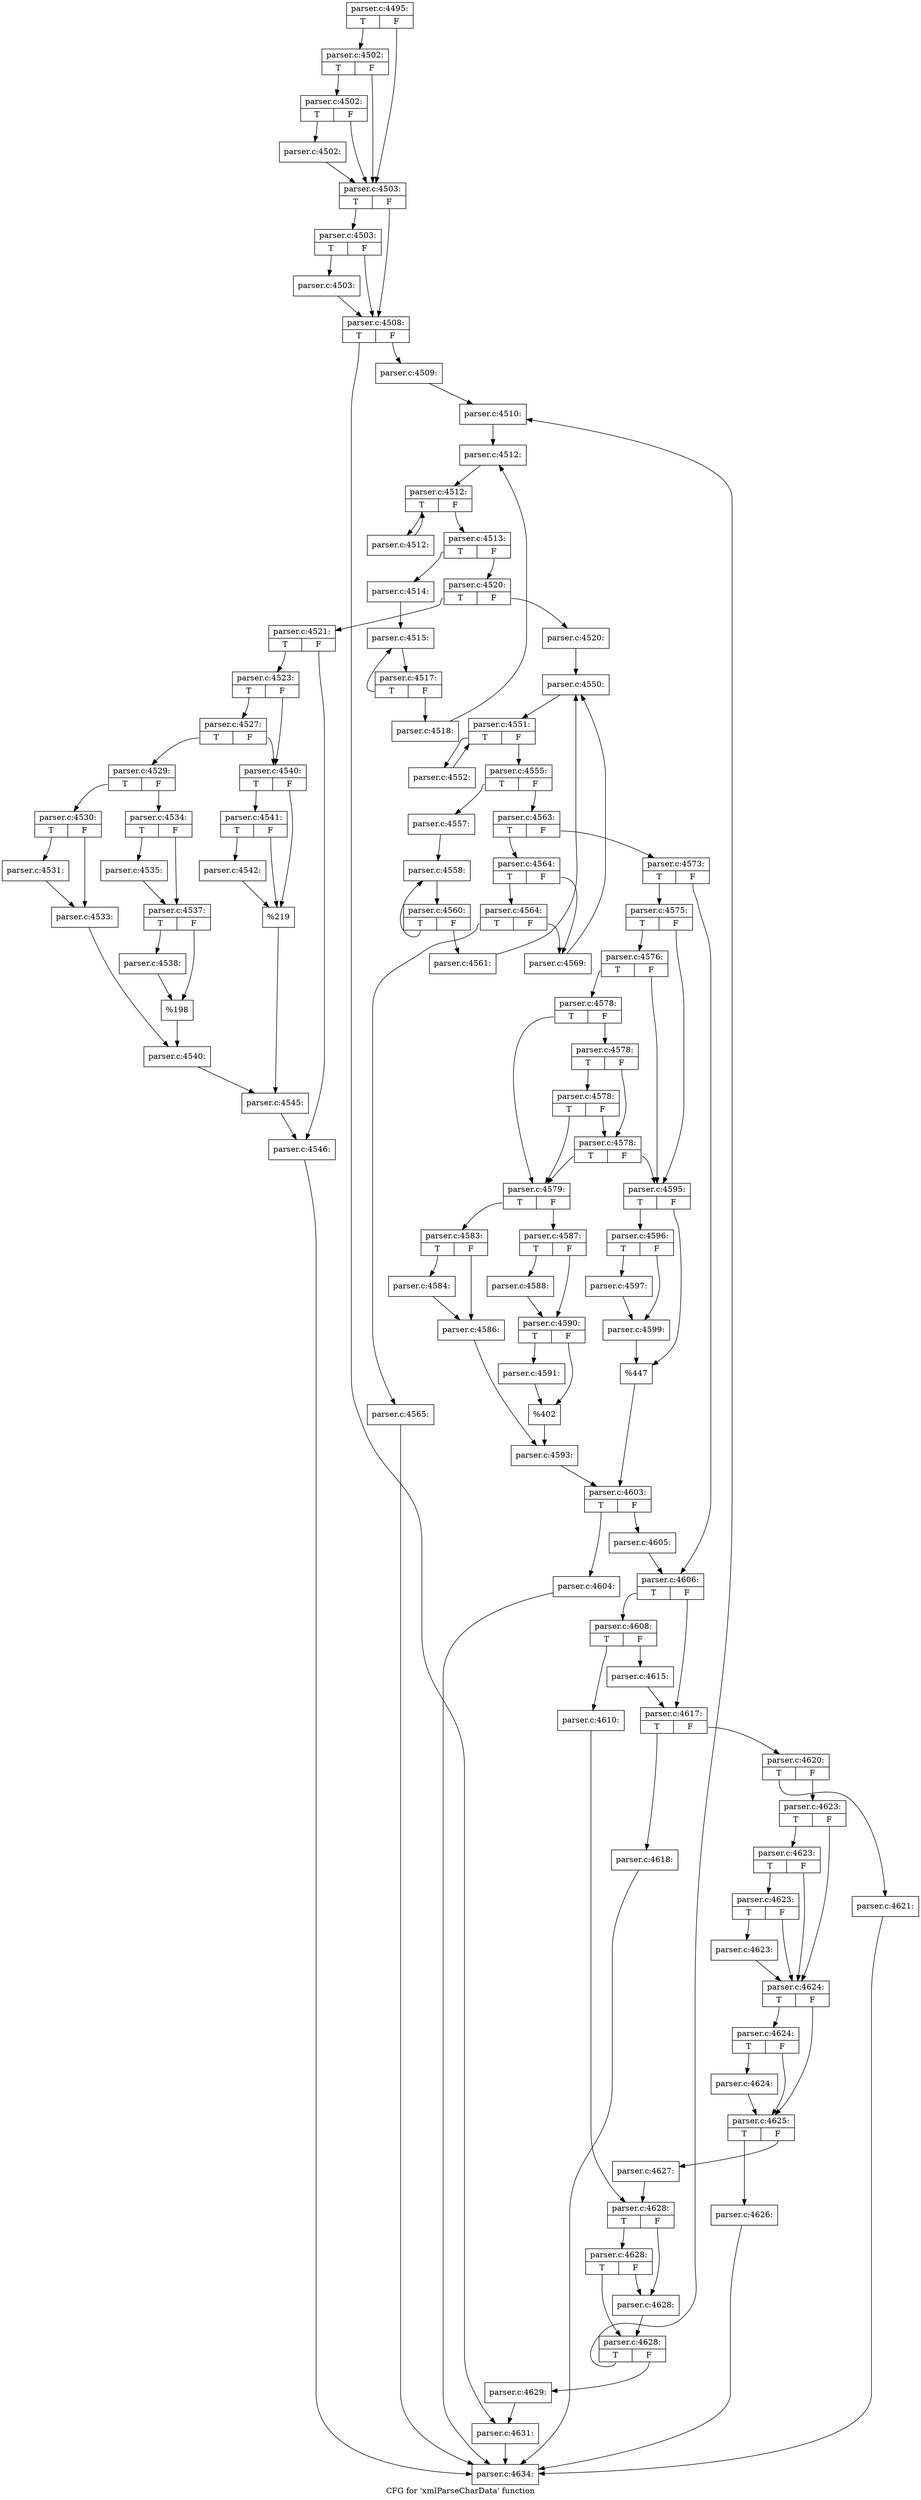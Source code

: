 digraph "CFG for 'xmlParseCharData' function" {
	label="CFG for 'xmlParseCharData' function";

	Node0x5916f80 [shape=record,label="{parser.c:4495:|{<s0>T|<s1>F}}"];
	Node0x5916f80:s0 -> Node0x5918f20;
	Node0x5916f80:s1 -> Node0x5918e50;
	Node0x5918f20 [shape=record,label="{parser.c:4502:|{<s0>T|<s1>F}}"];
	Node0x5918f20:s0 -> Node0x5918ea0;
	Node0x5918f20:s1 -> Node0x5918e50;
	Node0x5918ea0 [shape=record,label="{parser.c:4502:|{<s0>T|<s1>F}}"];
	Node0x5918ea0:s0 -> Node0x5918e00;
	Node0x5918ea0:s1 -> Node0x5918e50;
	Node0x5918e00 [shape=record,label="{parser.c:4502:}"];
	Node0x5918e00 -> Node0x5918e50;
	Node0x5918e50 [shape=record,label="{parser.c:4503:|{<s0>T|<s1>F}}"];
	Node0x5918e50:s0 -> Node0x591a260;
	Node0x5918e50:s1 -> Node0x591a210;
	Node0x591a260 [shape=record,label="{parser.c:4503:|{<s0>T|<s1>F}}"];
	Node0x591a260:s0 -> Node0x591a1c0;
	Node0x591a260:s1 -> Node0x591a210;
	Node0x591a1c0 [shape=record,label="{parser.c:4503:}"];
	Node0x591a1c0 -> Node0x591a210;
	Node0x591a210 [shape=record,label="{parser.c:4508:|{<s0>T|<s1>F}}"];
	Node0x591a210:s0 -> Node0x591aea0;
	Node0x591a210:s1 -> Node0x591ae50;
	Node0x591ae50 [shape=record,label="{parser.c:4509:}"];
	Node0x591ae50 -> Node0x591b5a0;
	Node0x591b5a0 [shape=record,label="{parser.c:4510:}"];
	Node0x591b5a0 -> Node0x591b660;
	Node0x591b660 [shape=record,label="{parser.c:4512:}"];
	Node0x591b660 -> Node0x591c040;
	Node0x591c040 [shape=record,label="{parser.c:4512:|{<s0>T|<s1>F}}"];
	Node0x591c040:s0 -> Node0x591c4f0;
	Node0x591c040:s1 -> Node0x591c260;
	Node0x591c4f0 [shape=record,label="{parser.c:4512:}"];
	Node0x591c4f0 -> Node0x591c040;
	Node0x591c260 [shape=record,label="{parser.c:4513:|{<s0>T|<s1>F}}"];
	Node0x591c260:s0 -> Node0x591cc80;
	Node0x591c260:s1 -> Node0x591ccd0;
	Node0x591cc80 [shape=record,label="{parser.c:4514:}"];
	Node0x591cc80 -> Node0x591d1b0;
	Node0x591d1b0 [shape=record,label="{parser.c:4515:}"];
	Node0x591d1b0 -> Node0x591d160;
	Node0x591d160 [shape=record,label="{parser.c:4517:|{<s0>T|<s1>F}}"];
	Node0x591d160:s0 -> Node0x591d1b0;
	Node0x591d160:s1 -> Node0x591d110;
	Node0x591d110 [shape=record,label="{parser.c:4518:}"];
	Node0x591d110 -> Node0x591b660;
	Node0x591ccd0 [shape=record,label="{parser.c:4520:|{<s0>T|<s1>F}}"];
	Node0x591ccd0:s0 -> Node0x591e1b0;
	Node0x591ccd0:s1 -> Node0x591e200;
	Node0x591e1b0 [shape=record,label="{parser.c:4521:|{<s0>T|<s1>F}}"];
	Node0x591e1b0:s0 -> Node0x591ec80;
	Node0x591e1b0:s1 -> Node0x591ecd0;
	Node0x591ec80 [shape=record,label="{parser.c:4523:|{<s0>T|<s1>F}}"];
	Node0x591ec80:s0 -> Node0x581d490;
	Node0x591ec80:s1 -> Node0x581d440;
	Node0x581d490 [shape=record,label="{parser.c:4527:|{<s0>T|<s1>F}}"];
	Node0x581d490:s0 -> Node0x581d3a0;
	Node0x581d490:s1 -> Node0x581d440;
	Node0x581d3a0 [shape=record,label="{parser.c:4529:|{<s0>T|<s1>F}}"];
	Node0x581d3a0:s0 -> Node0x5921770;
	Node0x581d3a0:s1 -> Node0x5921810;
	Node0x5921770 [shape=record,label="{parser.c:4530:|{<s0>T|<s1>F}}"];
	Node0x5921770:s0 -> Node0x5922170;
	Node0x5921770:s1 -> Node0x59224a0;
	Node0x5922170 [shape=record,label="{parser.c:4531:}"];
	Node0x5922170 -> Node0x59224a0;
	Node0x59224a0 [shape=record,label="{parser.c:4533:}"];
	Node0x59224a0 -> Node0x59217c0;
	Node0x5921810 [shape=record,label="{parser.c:4534:|{<s0>T|<s1>F}}"];
	Node0x5921810:s0 -> Node0x5923190;
	Node0x5921810:s1 -> Node0x59231e0;
	Node0x5923190 [shape=record,label="{parser.c:4535:}"];
	Node0x5923190 -> Node0x59231e0;
	Node0x59231e0 [shape=record,label="{parser.c:4537:|{<s0>T|<s1>F}}"];
	Node0x59231e0:s0 -> Node0x5923e10;
	Node0x59231e0:s1 -> Node0x5923e60;
	Node0x5923e10 [shape=record,label="{parser.c:4538:}"];
	Node0x5923e10 -> Node0x5923e60;
	Node0x5923e60 [shape=record,label="{%198}"];
	Node0x5923e60 -> Node0x59217c0;
	Node0x59217c0 [shape=record,label="{parser.c:4540:}"];
	Node0x59217c0 -> Node0x581d3f0;
	Node0x581d440 [shape=record,label="{parser.c:4540:|{<s0>T|<s1>F}}"];
	Node0x581d440:s0 -> Node0x5924910;
	Node0x581d440:s1 -> Node0x59248c0;
	Node0x5924910 [shape=record,label="{parser.c:4541:|{<s0>T|<s1>F}}"];
	Node0x5924910:s0 -> Node0x5924870;
	Node0x5924910:s1 -> Node0x59248c0;
	Node0x5924870 [shape=record,label="{parser.c:4542:}"];
	Node0x5924870 -> Node0x59248c0;
	Node0x59248c0 [shape=record,label="{%219}"];
	Node0x59248c0 -> Node0x581d3f0;
	Node0x581d3f0 [shape=record,label="{parser.c:4545:}"];
	Node0x581d3f0 -> Node0x591ecd0;
	Node0x591ecd0 [shape=record,label="{parser.c:4546:}"];
	Node0x591ecd0 -> Node0x59172b0;
	Node0x591e200 [shape=record,label="{parser.c:4520:}"];
	Node0x591e200 -> Node0x5925bd0;
	Node0x5925bd0 [shape=record,label="{parser.c:4550:}"];
	Node0x5925bd0 -> Node0x5926080;
	Node0x5926080 [shape=record,label="{parser.c:4551:|{<s0>T|<s1>F}}"];
	Node0x5926080:s0 -> Node0x57e6b70;
	Node0x5926080:s1 -> Node0x5926260;
	Node0x57e6b70 [shape=record,label="{parser.c:4552:}"];
	Node0x57e6b70 -> Node0x5926080;
	Node0x5926260 [shape=record,label="{parser.c:4555:|{<s0>T|<s1>F}}"];
	Node0x5926260:s0 -> Node0x5926e60;
	Node0x5926260:s1 -> Node0x5926eb0;
	Node0x5926e60 [shape=record,label="{parser.c:4557:}"];
	Node0x5926e60 -> Node0x5927390;
	Node0x5927390 [shape=record,label="{parser.c:4558:}"];
	Node0x5927390 -> Node0x5927340;
	Node0x5927340 [shape=record,label="{parser.c:4560:|{<s0>T|<s1>F}}"];
	Node0x5927340:s0 -> Node0x5927390;
	Node0x5927340:s1 -> Node0x59272f0;
	Node0x59272f0 [shape=record,label="{parser.c:4561:}"];
	Node0x59272f0 -> Node0x5925bd0;
	Node0x5926eb0 [shape=record,label="{parser.c:4563:|{<s0>T|<s1>F}}"];
	Node0x5926eb0:s0 -> Node0x5928390;
	Node0x5926eb0:s1 -> Node0x59283e0;
	Node0x5928390 [shape=record,label="{parser.c:4564:|{<s0>T|<s1>F}}"];
	Node0x5928390:s0 -> Node0x5928970;
	Node0x5928390:s1 -> Node0x5928920;
	Node0x5928970 [shape=record,label="{parser.c:4564:|{<s0>T|<s1>F}}"];
	Node0x5928970:s0 -> Node0x59288d0;
	Node0x5928970:s1 -> Node0x5928920;
	Node0x59288d0 [shape=record,label="{parser.c:4565:}"];
	Node0x59288d0 -> Node0x59172b0;
	Node0x5928920 [shape=record,label="{parser.c:4569:}"];
	Node0x5928920 -> Node0x5925bd0;
	Node0x59283e0 [shape=record,label="{parser.c:4573:|{<s0>T|<s1>F}}"];
	Node0x59283e0:s0 -> Node0x592a620;
	Node0x59283e0:s1 -> Node0x592a670;
	Node0x592a620 [shape=record,label="{parser.c:4575:|{<s0>T|<s1>F}}"];
	Node0x592a620:s0 -> Node0x592aba0;
	Node0x592a620:s1 -> Node0x592aad0;
	Node0x592aba0 [shape=record,label="{parser.c:4576:|{<s0>T|<s1>F}}"];
	Node0x592aba0:s0 -> Node0x592ab20;
	Node0x592aba0:s1 -> Node0x592aad0;
	Node0x592ab20 [shape=record,label="{parser.c:4578:|{<s0>T|<s1>F}}"];
	Node0x592ab20:s0 -> Node0x592aa30;
	Node0x592ab20:s1 -> Node0x592b6f0;
	Node0x592b6f0 [shape=record,label="{parser.c:4578:|{<s0>T|<s1>F}}"];
	Node0x592b6f0:s0 -> Node0x592bb70;
	Node0x592b6f0:s1 -> Node0x592b670;
	Node0x592bb70 [shape=record,label="{parser.c:4578:|{<s0>T|<s1>F}}"];
	Node0x592bb70:s0 -> Node0x592aa30;
	Node0x592bb70:s1 -> Node0x592b670;
	Node0x592b670 [shape=record,label="{parser.c:4578:|{<s0>T|<s1>F}}"];
	Node0x592b670:s0 -> Node0x592aa30;
	Node0x592b670:s1 -> Node0x592aad0;
	Node0x592aa30 [shape=record,label="{parser.c:4579:|{<s0>T|<s1>F}}"];
	Node0x592aa30:s0 -> Node0x592d310;
	Node0x592aa30:s1 -> Node0x592d3b0;
	Node0x592d310 [shape=record,label="{parser.c:4583:|{<s0>T|<s1>F}}"];
	Node0x592d310:s0 -> Node0x592d900;
	Node0x592d310:s1 -> Node0x592d950;
	Node0x592d900 [shape=record,label="{parser.c:4584:}"];
	Node0x592d900 -> Node0x592d950;
	Node0x592d950 [shape=record,label="{parser.c:4586:}"];
	Node0x592d950 -> Node0x592d360;
	Node0x592d3b0 [shape=record,label="{parser.c:4587:|{<s0>T|<s1>F}}"];
	Node0x592d3b0:s0 -> Node0x592e6f0;
	Node0x592d3b0:s1 -> Node0x592e740;
	Node0x592e6f0 [shape=record,label="{parser.c:4588:}"];
	Node0x592e6f0 -> Node0x592e740;
	Node0x592e740 [shape=record,label="{parser.c:4590:|{<s0>T|<s1>F}}"];
	Node0x592e740:s0 -> Node0x592f3b0;
	Node0x592e740:s1 -> Node0x592f400;
	Node0x592f3b0 [shape=record,label="{parser.c:4591:}"];
	Node0x592f3b0 -> Node0x592f400;
	Node0x592f400 [shape=record,label="{%402}"];
	Node0x592f400 -> Node0x592d360;
	Node0x592d360 [shape=record,label="{parser.c:4593:}"];
	Node0x592d360 -> Node0x592aa80;
	Node0x592aad0 [shape=record,label="{parser.c:4595:|{<s0>T|<s1>F}}"];
	Node0x592aad0:s0 -> Node0x59305f0;
	Node0x592aad0:s1 -> Node0x5930640;
	Node0x59305f0 [shape=record,label="{parser.c:4596:|{<s0>T|<s1>F}}"];
	Node0x59305f0:s0 -> Node0x5930b30;
	Node0x59305f0:s1 -> Node0x5930b80;
	Node0x5930b30 [shape=record,label="{parser.c:4597:}"];
	Node0x5930b30 -> Node0x5930b80;
	Node0x5930b80 [shape=record,label="{parser.c:4599:}"];
	Node0x5930b80 -> Node0x5930640;
	Node0x5930640 [shape=record,label="{%447}"];
	Node0x5930640 -> Node0x592aa80;
	Node0x592aa80 [shape=record,label="{parser.c:4603:|{<s0>T|<s1>F}}"];
	Node0x592aa80:s0 -> Node0x5932340;
	Node0x592aa80:s1 -> Node0x5932390;
	Node0x5932340 [shape=record,label="{parser.c:4604:}"];
	Node0x5932340 -> Node0x59172b0;
	Node0x5932390 [shape=record,label="{parser.c:4605:}"];
	Node0x5932390 -> Node0x592a670;
	Node0x592a670 [shape=record,label="{parser.c:4606:|{<s0>T|<s1>F}}"];
	Node0x592a670:s0 -> Node0x5932d30;
	Node0x592a670:s1 -> Node0x5932d80;
	Node0x5932d30 [shape=record,label="{parser.c:4608:|{<s0>T|<s1>F}}"];
	Node0x5932d30:s0 -> Node0x59333a0;
	Node0x5932d30:s1 -> Node0x59333f0;
	Node0x59333a0 [shape=record,label="{parser.c:4610:}"];
	Node0x59333a0 -> Node0x591b550;
	Node0x59333f0 [shape=record,label="{parser.c:4615:}"];
	Node0x59333f0 -> Node0x5932d80;
	Node0x5932d80 [shape=record,label="{parser.c:4617:|{<s0>T|<s1>F}}"];
	Node0x5932d80:s0 -> Node0x5934950;
	Node0x5932d80:s1 -> Node0x59349a0;
	Node0x5934950 [shape=record,label="{parser.c:4618:}"];
	Node0x5934950 -> Node0x59172b0;
	Node0x59349a0 [shape=record,label="{parser.c:4620:|{<s0>T|<s1>F}}"];
	Node0x59349a0:s0 -> Node0x5934f10;
	Node0x59349a0:s1 -> Node0x5934f60;
	Node0x5934f10 [shape=record,label="{parser.c:4621:}"];
	Node0x5934f10 -> Node0x59172b0;
	Node0x5934f60 [shape=record,label="{parser.c:4623:|{<s0>T|<s1>F}}"];
	Node0x5934f60:s0 -> Node0x59355c0;
	Node0x5934f60:s1 -> Node0x59354f0;
	Node0x59355c0 [shape=record,label="{parser.c:4623:|{<s0>T|<s1>F}}"];
	Node0x59355c0:s0 -> Node0x5935540;
	Node0x59355c0:s1 -> Node0x59354f0;
	Node0x5935540 [shape=record,label="{parser.c:4623:|{<s0>T|<s1>F}}"];
	Node0x5935540:s0 -> Node0x59354a0;
	Node0x5935540:s1 -> Node0x59354f0;
	Node0x59354a0 [shape=record,label="{parser.c:4623:}"];
	Node0x59354a0 -> Node0x59354f0;
	Node0x59354f0 [shape=record,label="{parser.c:4624:|{<s0>T|<s1>F}}"];
	Node0x59354f0:s0 -> Node0x5936900;
	Node0x59354f0:s1 -> Node0x59368b0;
	Node0x5936900 [shape=record,label="{parser.c:4624:|{<s0>T|<s1>F}}"];
	Node0x5936900:s0 -> Node0x5936860;
	Node0x5936900:s1 -> Node0x59368b0;
	Node0x5936860 [shape=record,label="{parser.c:4624:}"];
	Node0x5936860 -> Node0x59368b0;
	Node0x59368b0 [shape=record,label="{parser.c:4625:|{<s0>T|<s1>F}}"];
	Node0x59368b0:s0 -> Node0x59374f0;
	Node0x59368b0:s1 -> Node0x5937540;
	Node0x59374f0 [shape=record,label="{parser.c:4626:}"];
	Node0x59374f0 -> Node0x59172b0;
	Node0x5937540 [shape=record,label="{parser.c:4627:}"];
	Node0x5937540 -> Node0x591b550;
	Node0x591b550 [shape=record,label="{parser.c:4628:|{<s0>T|<s1>F}}"];
	Node0x591b550:s0 -> Node0x5937ee0;
	Node0x591b550:s1 -> Node0x5937e90;
	Node0x5937ee0 [shape=record,label="{parser.c:4628:|{<s0>T|<s1>F}}"];
	Node0x5937ee0:s0 -> Node0x5937e40;
	Node0x5937ee0:s1 -> Node0x5937e90;
	Node0x5937e90 [shape=record,label="{parser.c:4628:}"];
	Node0x5937e90 -> Node0x5937e40;
	Node0x5937e40 [shape=record,label="{parser.c:4628:|{<s0>T|<s1>F}}"];
	Node0x5937e40:s0 -> Node0x591b5a0;
	Node0x5937e40:s1 -> Node0x591b500;
	Node0x591b500 [shape=record,label="{parser.c:4629:}"];
	Node0x591b500 -> Node0x591aea0;
	Node0x591aea0 [shape=record,label="{parser.c:4631:}"];
	Node0x591aea0 -> Node0x59172b0;
	Node0x59172b0 [shape=record,label="{parser.c:4634:}"];
}
